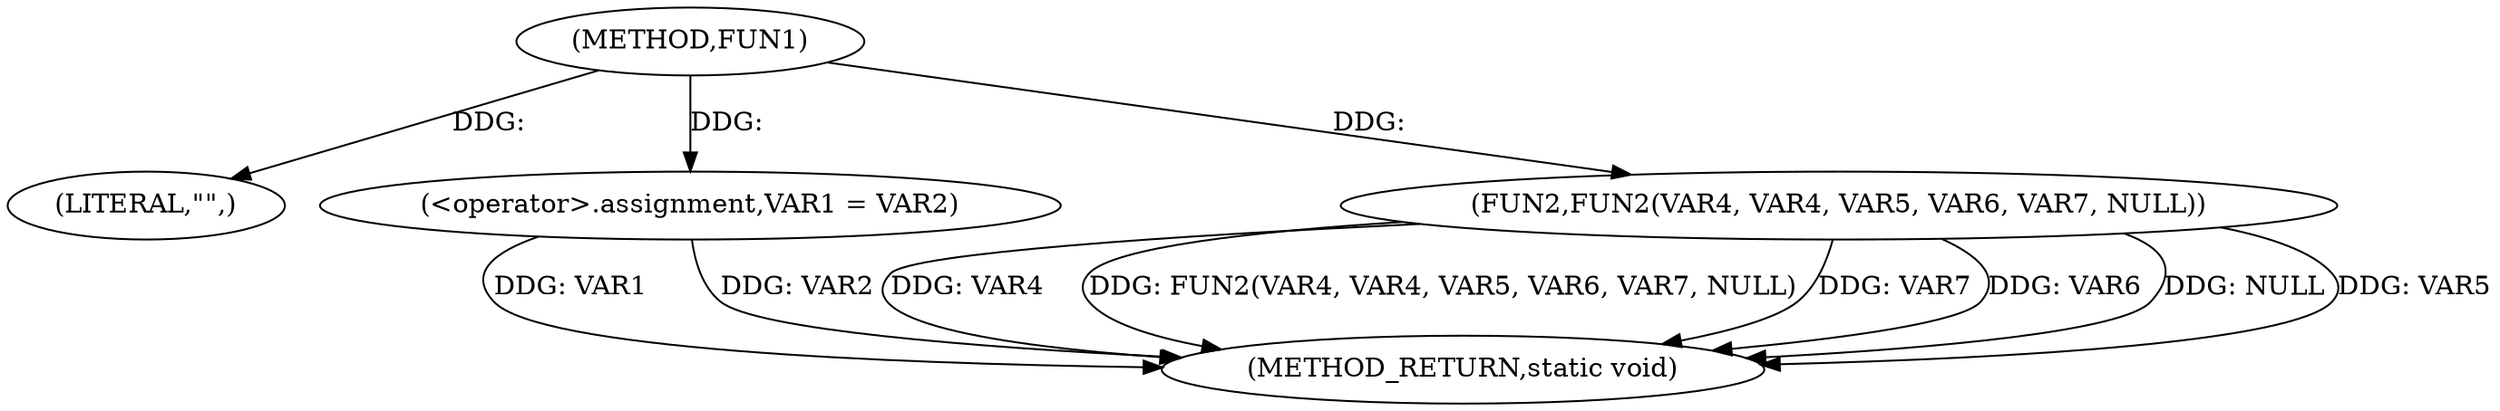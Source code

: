 digraph FUN1 {  
"1000100" [label = "(METHOD,FUN1)" ]
"1000114" [label = "(METHOD_RETURN,static void)" ]
"1000103" [label = "(LITERAL,\"\",)" ]
"1000104" [label = "(<operator>.assignment,VAR1 = VAR2)" ]
"1000107" [label = "(FUN2,FUN2(VAR4, VAR4, VAR5, VAR6, VAR7, NULL))" ]
  "1000107" -> "1000114"  [ label = "DDG: VAR4"] 
  "1000107" -> "1000114"  [ label = "DDG: FUN2(VAR4, VAR4, VAR5, VAR6, VAR7, NULL)"] 
  "1000104" -> "1000114"  [ label = "DDG: VAR1"] 
  "1000107" -> "1000114"  [ label = "DDG: VAR7"] 
  "1000107" -> "1000114"  [ label = "DDG: VAR6"] 
  "1000107" -> "1000114"  [ label = "DDG: NULL"] 
  "1000107" -> "1000114"  [ label = "DDG: VAR5"] 
  "1000104" -> "1000114"  [ label = "DDG: VAR2"] 
  "1000100" -> "1000103"  [ label = "DDG: "] 
  "1000100" -> "1000104"  [ label = "DDG: "] 
  "1000100" -> "1000107"  [ label = "DDG: "] 
}
